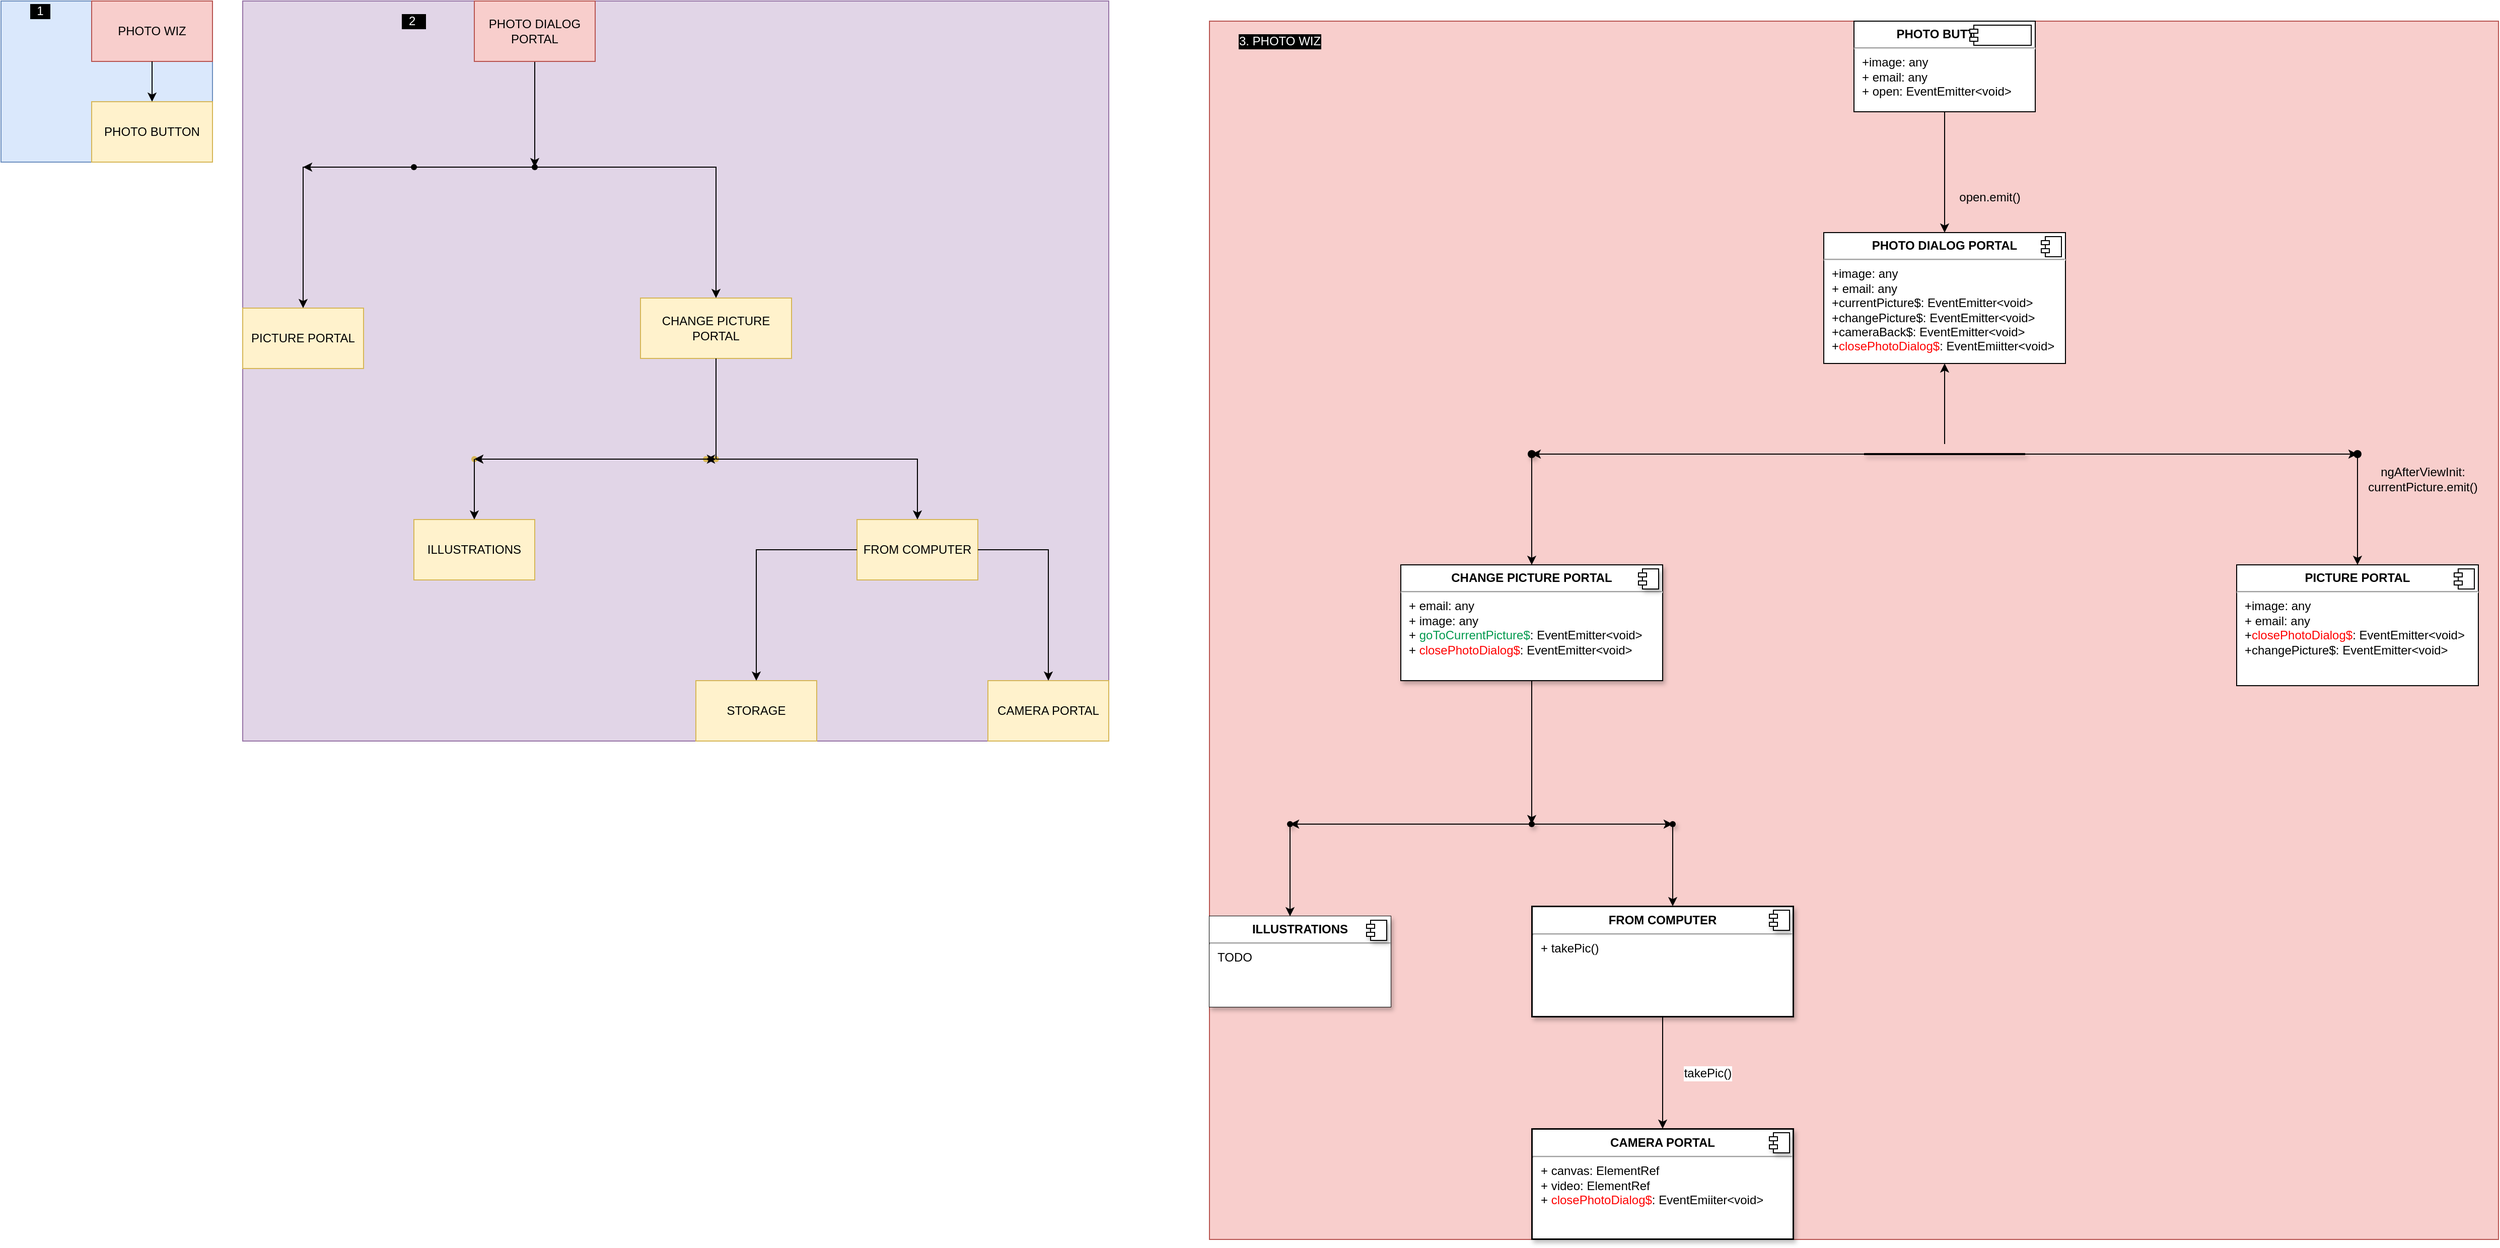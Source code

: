 <mxfile version="20.2.0" type="github">
  <diagram id="lw5i8QtX4dQuSb70vj7V" name="Page-1">
    <mxGraphModel dx="2857" dy="2926" grid="1" gridSize="10" guides="1" tooltips="1" connect="1" arrows="1" fold="1" page="1" pageScale="1" pageWidth="827" pageHeight="1169" math="0" shadow="0">
      <root>
        <mxCell id="0" />
        <mxCell id="1" parent="0" />
        <mxCell id="yRkZCYxUQJh_YMU4unO6-49" value="" style="group;fillColor=#dae8fc;strokeColor=#6c8ebf;" parent="1" vertex="1" connectable="0">
          <mxGeometry x="20" y="-1080" width="210" height="160" as="geometry" />
        </mxCell>
        <mxCell id="yRkZCYxUQJh_YMU4unO6-11" value="" style="group" parent="yRkZCYxUQJh_YMU4unO6-49" vertex="1" connectable="0">
          <mxGeometry x="90" width="120" height="160" as="geometry" />
        </mxCell>
        <mxCell id="yRkZCYxUQJh_YMU4unO6-1" value="PHOTO WIZ" style="rounded=0;whiteSpace=wrap;html=1;fillColor=#f8cecc;strokeColor=#b85450;" parent="yRkZCYxUQJh_YMU4unO6-11" vertex="1">
          <mxGeometry width="120" height="60" as="geometry" />
        </mxCell>
        <mxCell id="yRkZCYxUQJh_YMU4unO6-6" value="PHOTO BUTTON" style="rounded=0;whiteSpace=wrap;html=1;fillColor=#fff2cc;strokeColor=#d6b656;" parent="yRkZCYxUQJh_YMU4unO6-11" vertex="1">
          <mxGeometry y="100" width="120" height="60" as="geometry" />
        </mxCell>
        <mxCell id="yRkZCYxUQJh_YMU4unO6-10" value="" style="edgeStyle=orthogonalEdgeStyle;rounded=0;orthogonalLoop=1;jettySize=auto;html=1;" parent="yRkZCYxUQJh_YMU4unO6-11" source="yRkZCYxUQJh_YMU4unO6-1" target="yRkZCYxUQJh_YMU4unO6-6" edge="1">
          <mxGeometry relative="1" as="geometry" />
        </mxCell>
        <UserObject label="&amp;nbsp; 1&amp;nbsp;&amp;nbsp;" placeholders="1" name="Variable" id="yRkZCYxUQJh_YMU4unO6-48">
          <mxCell style="text;html=1;strokeColor=none;fillColor=none;align=center;verticalAlign=middle;whiteSpace=wrap;overflow=hidden;labelBackgroundColor=#000000;fontColor=#FFFFFF;" parent="yRkZCYxUQJh_YMU4unO6-49" vertex="1">
            <mxGeometry x="-1" width="80" height="20" as="geometry" />
          </mxCell>
        </UserObject>
        <mxCell id="MCKepF7jxaLDnUqAr4PV-60" value="" style="group;fillColor=#e1d5e7;strokeColor=#9673a6;" parent="1" vertex="1" connectable="0">
          <mxGeometry x="260" y="-1080" width="860" height="735" as="geometry" />
        </mxCell>
        <mxCell id="MCKepF7jxaLDnUqAr4PV-33" value="CAMERA PORTAL" style="whiteSpace=wrap;html=1;fillColor=#fff2cc;strokeColor=#d6b656;sketch=0;rounded=0;" parent="MCKepF7jxaLDnUqAr4PV-60" vertex="1">
          <mxGeometry x="740" y="675" width="120" height="60" as="geometry" />
        </mxCell>
        <mxCell id="MCKepF7jxaLDnUqAr4PV-23" value="FROM COMPUTER" style="whiteSpace=wrap;html=1;fillColor=#fff2cc;strokeColor=#d6b656;sketch=0;rounded=0;" parent="MCKepF7jxaLDnUqAr4PV-60" vertex="1">
          <mxGeometry x="610" y="515" width="120" height="60" as="geometry" />
        </mxCell>
        <mxCell id="MCKepF7jxaLDnUqAr4PV-34" value="" style="edgeStyle=orthogonalEdgeStyle;rounded=0;orthogonalLoop=1;jettySize=auto;html=1;fontColor=#FFFFFF;" parent="MCKepF7jxaLDnUqAr4PV-60" source="MCKepF7jxaLDnUqAr4PV-23" target="MCKepF7jxaLDnUqAr4PV-33" edge="1">
          <mxGeometry relative="1" as="geometry" />
        </mxCell>
        <mxCell id="yRkZCYxUQJh_YMU4unO6-18" value="" style="shape=waypoint;sketch=0;size=6;pointerEvents=1;points=[];fillColor=default;resizable=0;rotatable=0;perimeter=centerPerimeter;snapToPoint=1;rounded=0;" parent="MCKepF7jxaLDnUqAr4PV-60" vertex="1">
          <mxGeometry x="270" y="145" width="40" height="40" as="geometry" />
        </mxCell>
        <mxCell id="yRkZCYxUQJh_YMU4unO6-19" value="" style="edgeStyle=orthogonalEdgeStyle;rounded=0;orthogonalLoop=1;jettySize=auto;html=1;" parent="MCKepF7jxaLDnUqAr4PV-60" source="yRkZCYxUQJh_YMU4unO6-3" target="yRkZCYxUQJh_YMU4unO6-18" edge="1">
          <mxGeometry relative="1" as="geometry" />
        </mxCell>
        <mxCell id="yRkZCYxUQJh_YMU4unO6-22" value="" style="shape=waypoint;sketch=0;size=6;pointerEvents=1;points=[];fillColor=default;resizable=0;rotatable=0;perimeter=centerPerimeter;snapToPoint=1;rounded=0;" parent="MCKepF7jxaLDnUqAr4PV-60" vertex="1">
          <mxGeometry x="150" y="145" width="40" height="40" as="geometry" />
        </mxCell>
        <mxCell id="yRkZCYxUQJh_YMU4unO6-23" value="" style="edgeStyle=orthogonalEdgeStyle;rounded=0;orthogonalLoop=1;jettySize=auto;html=1;" parent="MCKepF7jxaLDnUqAr4PV-60" source="yRkZCYxUQJh_YMU4unO6-18" edge="1">
          <mxGeometry relative="1" as="geometry">
            <mxPoint x="60" y="165" as="targetPoint" />
          </mxGeometry>
        </mxCell>
        <mxCell id="yRkZCYxUQJh_YMU4unO6-34" value="PICTURE PORTAL" style="rounded=0;whiteSpace=wrap;html=1;sketch=0;fillColor=#fff2cc;strokeColor=#d6b656;" parent="MCKepF7jxaLDnUqAr4PV-60" vertex="1">
          <mxGeometry y="305" width="120" height="60" as="geometry" />
        </mxCell>
        <mxCell id="yRkZCYxUQJh_YMU4unO6-35" value="" style="edgeStyle=orthogonalEdgeStyle;rounded=0;orthogonalLoop=1;jettySize=auto;html=1;" parent="MCKepF7jxaLDnUqAr4PV-60" source="yRkZCYxUQJh_YMU4unO6-22" target="yRkZCYxUQJh_YMU4unO6-34" edge="1">
          <mxGeometry relative="1" as="geometry" />
        </mxCell>
        <UserObject label="&amp;nbsp; 2&amp;nbsp; &amp;nbsp;" placeholders="1" name="Variable" id="yRkZCYxUQJh_YMU4unO6-50">
          <mxCell style="text;html=1;strokeColor=none;fillColor=none;align=center;verticalAlign=middle;whiteSpace=wrap;overflow=hidden;labelBackgroundColor=#000000;fontColor=#FFFFFF;border-radius:50%;labelBorderColor=none;" parent="MCKepF7jxaLDnUqAr4PV-60" vertex="1">
            <mxGeometry x="130" width="80" height="40" as="geometry" />
          </mxCell>
        </UserObject>
        <mxCell id="yRkZCYxUQJh_YMU4unO6-3" value="PHOTO DIALOG PORTAL" style="rounded=0;whiteSpace=wrap;html=1;fillColor=#f8cecc;strokeColor=#b85450;" parent="MCKepF7jxaLDnUqAr4PV-60" vertex="1">
          <mxGeometry x="230" width="120" height="60" as="geometry" />
        </mxCell>
        <mxCell id="yRkZCYxUQJh_YMU4unO6-36" value="CHANGE PICTURE PORTAL" style="whiteSpace=wrap;html=1;sketch=0;rounded=0;fillColor=#fff2cc;strokeColor=#d6b656;" parent="MCKepF7jxaLDnUqAr4PV-60" vertex="1">
          <mxGeometry x="395" y="295" width="150" height="60" as="geometry" />
        </mxCell>
        <mxCell id="yRkZCYxUQJh_YMU4unO6-37" value="" style="edgeStyle=orthogonalEdgeStyle;rounded=0;orthogonalLoop=1;jettySize=auto;html=1;" parent="MCKepF7jxaLDnUqAr4PV-60" source="yRkZCYxUQJh_YMU4unO6-18" target="yRkZCYxUQJh_YMU4unO6-36" edge="1">
          <mxGeometry relative="1" as="geometry" />
        </mxCell>
        <mxCell id="MCKepF7jxaLDnUqAr4PV-19" value="" style="shape=waypoint;sketch=0;size=6;pointerEvents=1;points=[];fillColor=#fff2cc;resizable=0;rotatable=0;perimeter=centerPerimeter;snapToPoint=1;strokeColor=#d6b656;rounded=0;" parent="MCKepF7jxaLDnUqAr4PV-60" vertex="1">
          <mxGeometry x="440" y="435" width="40" height="40" as="geometry" />
        </mxCell>
        <mxCell id="MCKepF7jxaLDnUqAr4PV-20" value="" style="edgeStyle=orthogonalEdgeStyle;rounded=0;orthogonalLoop=1;jettySize=auto;html=1;fontColor=#FFFFFF;startArrow=none;" parent="MCKepF7jxaLDnUqAr4PV-60" source="MCKepF7jxaLDnUqAr4PV-21" target="MCKepF7jxaLDnUqAr4PV-19" edge="1">
          <mxGeometry relative="1" as="geometry" />
        </mxCell>
        <mxCell id="MCKepF7jxaLDnUqAr4PV-21" value="" style="shape=waypoint;sketch=0;size=6;pointerEvents=1;points=[];fillColor=#fff2cc;resizable=0;rotatable=0;perimeter=centerPerimeter;snapToPoint=1;strokeColor=#d6b656;rounded=0;" parent="MCKepF7jxaLDnUqAr4PV-60" vertex="1">
          <mxGeometry x="450" y="435" width="40" height="40" as="geometry" />
        </mxCell>
        <mxCell id="MCKepF7jxaLDnUqAr4PV-22" value="" style="edgeStyle=orthogonalEdgeStyle;rounded=0;orthogonalLoop=1;jettySize=auto;html=1;fontColor=#FFFFFF;" parent="MCKepF7jxaLDnUqAr4PV-60" source="MCKepF7jxaLDnUqAr4PV-19" target="MCKepF7jxaLDnUqAr4PV-21" edge="1">
          <mxGeometry relative="1" as="geometry" />
        </mxCell>
        <mxCell id="MCKepF7jxaLDnUqAr4PV-24" value="" style="edgeStyle=orthogonalEdgeStyle;rounded=0;orthogonalLoop=1;jettySize=auto;html=1;fontColor=#FFFFFF;" parent="MCKepF7jxaLDnUqAr4PV-60" source="MCKepF7jxaLDnUqAr4PV-21" target="MCKepF7jxaLDnUqAr4PV-23" edge="1">
          <mxGeometry relative="1" as="geometry" />
        </mxCell>
        <mxCell id="MCKepF7jxaLDnUqAr4PV-57" value="" style="edgeStyle=orthogonalEdgeStyle;rounded=0;orthogonalLoop=1;jettySize=auto;html=1;fontColor=#FFFFFF;endArrow=none;" parent="MCKepF7jxaLDnUqAr4PV-60" source="yRkZCYxUQJh_YMU4unO6-36" target="MCKepF7jxaLDnUqAr4PV-21" edge="1">
          <mxGeometry relative="1" as="geometry">
            <mxPoint x="695" y="-390" as="sourcePoint" />
            <mxPoint x="690" y="-275" as="targetPoint" />
          </mxGeometry>
        </mxCell>
        <mxCell id="MCKepF7jxaLDnUqAr4PV-29" value="ILLUSTRATIONS" style="whiteSpace=wrap;html=1;fillColor=#fff2cc;strokeColor=#d6b656;sketch=0;rounded=0;" parent="MCKepF7jxaLDnUqAr4PV-60" vertex="1">
          <mxGeometry x="170" y="515" width="120" height="60" as="geometry" />
        </mxCell>
        <mxCell id="MCKepF7jxaLDnUqAr4PV-25" value="" style="shape=waypoint;sketch=0;size=6;pointerEvents=1;points=[];fillColor=#fff2cc;resizable=0;rotatable=0;perimeter=centerPerimeter;snapToPoint=1;strokeColor=#d6b656;rounded=0;" parent="MCKepF7jxaLDnUqAr4PV-60" vertex="1">
          <mxGeometry x="210" y="435" width="40" height="40" as="geometry" />
        </mxCell>
        <mxCell id="MCKepF7jxaLDnUqAr4PV-26" value="" style="edgeStyle=orthogonalEdgeStyle;rounded=0;orthogonalLoop=1;jettySize=auto;html=1;fontColor=#FFFFFF;" parent="MCKepF7jxaLDnUqAr4PV-60" source="MCKepF7jxaLDnUqAr4PV-19" target="MCKepF7jxaLDnUqAr4PV-25" edge="1">
          <mxGeometry relative="1" as="geometry" />
        </mxCell>
        <mxCell id="MCKepF7jxaLDnUqAr4PV-30" value="" style="edgeStyle=orthogonalEdgeStyle;rounded=0;orthogonalLoop=1;jettySize=auto;html=1;fontColor=#FFFFFF;" parent="MCKepF7jxaLDnUqAr4PV-60" source="MCKepF7jxaLDnUqAr4PV-25" target="MCKepF7jxaLDnUqAr4PV-29" edge="1">
          <mxGeometry relative="1" as="geometry" />
        </mxCell>
        <mxCell id="MCKepF7jxaLDnUqAr4PV-58" value="STORAGE" style="whiteSpace=wrap;html=1;fillColor=#fff2cc;strokeColor=#d6b656;sketch=0;rounded=0;" parent="MCKepF7jxaLDnUqAr4PV-60" vertex="1">
          <mxGeometry x="450" y="675" width="120" height="60" as="geometry" />
        </mxCell>
        <mxCell id="MCKepF7jxaLDnUqAr4PV-59" value="" style="edgeStyle=orthogonalEdgeStyle;rounded=0;orthogonalLoop=1;jettySize=auto;html=1;fontColor=#FFFFFF;" parent="MCKepF7jxaLDnUqAr4PV-60" source="MCKepF7jxaLDnUqAr4PV-23" target="MCKepF7jxaLDnUqAr4PV-58" edge="1">
          <mxGeometry relative="1" as="geometry" />
        </mxCell>
        <mxCell id="nkrGPRv2GLRUmyk9xnYc-36" value="" style="group;fillColor=#f8cecc;strokeColor=#b85450;" vertex="1" connectable="0" parent="1">
          <mxGeometry x="1220" y="-1060" width="1280" height="1210" as="geometry" />
        </mxCell>
        <mxCell id="nkrGPRv2GLRUmyk9xnYc-2" value="&lt;p style=&quot;margin:0px;margin-top:6px;text-align:center;&quot;&gt;&lt;b&gt;PHOTO BUTTON&lt;/b&gt;&lt;/p&gt;&lt;hr&gt;&lt;p style=&quot;margin:0px;margin-left:8px;&quot;&gt;+image: any&lt;br&gt;+ email: any&lt;/p&gt;&lt;p style=&quot;margin:0px;margin-left:8px;&quot;&gt;+ open: EventEmitter&amp;lt;void&amp;gt;&lt;/p&gt;&lt;p style=&quot;margin:0px;margin-left:8px;&quot;&gt;&lt;br&gt;&lt;/p&gt;" style="align=left;overflow=fill;html=1;dropTarget=0;" vertex="1" parent="nkrGPRv2GLRUmyk9xnYc-36">
          <mxGeometry x="640" width="180" height="90" as="geometry" />
        </mxCell>
        <mxCell id="nkrGPRv2GLRUmyk9xnYc-3" value="" style="shape=component;jettyWidth=8;jettyHeight=4;" vertex="1" parent="nkrGPRv2GLRUmyk9xnYc-2">
          <mxGeometry x="1" width="61" height="20" relative="1" as="geometry">
            <mxPoint x="-65" y="4" as="offset" />
          </mxGeometry>
        </mxCell>
        <mxCell id="nkrGPRv2GLRUmyk9xnYc-4" value="&lt;p style=&quot;margin:0px;margin-top:6px;text-align:center;&quot;&gt;&lt;b&gt;PHOTO DIALOG PORTAL&lt;/b&gt;&lt;/p&gt;&lt;hr&gt;&lt;p style=&quot;margin: 0px 0px 0px 8px;&quot;&gt;+image: any&lt;br&gt;+ email: any&lt;/p&gt;&lt;p style=&quot;margin: 0px 0px 0px 8px;&quot;&gt;+currentPicture$: EventEmitter&amp;lt;void&amp;gt;&lt;/p&gt;&lt;p style=&quot;margin: 0px 0px 0px 8px;&quot;&gt;+changePicture$: EventEmitter&amp;lt;void&amp;gt;&lt;/p&gt;&lt;p style=&quot;margin: 0px 0px 0px 8px;&quot;&gt;+cameraBack$: EventEmitter&amp;lt;void&amp;gt;&lt;/p&gt;&lt;p style=&quot;margin: 0px 0px 0px 8px;&quot;&gt;+&lt;font color=&quot;#ff0000&quot;&gt;closePhotoDialog$&lt;/font&gt;: EventEmiitter&amp;lt;void&amp;gt;&lt;/p&gt;" style="align=left;overflow=fill;html=1;dropTarget=0;" vertex="1" parent="nkrGPRv2GLRUmyk9xnYc-36">
          <mxGeometry x="610" y="210" width="240" height="130" as="geometry" />
        </mxCell>
        <mxCell id="nkrGPRv2GLRUmyk9xnYc-5" value="" style="shape=component;jettyWidth=8;jettyHeight=4;" vertex="1" parent="nkrGPRv2GLRUmyk9xnYc-4">
          <mxGeometry x="1" width="20" height="20" relative="1" as="geometry">
            <mxPoint x="-24" y="4" as="offset" />
          </mxGeometry>
        </mxCell>
        <mxCell id="nkrGPRv2GLRUmyk9xnYc-1" value="" style="edgeStyle=orthogonalEdgeStyle;rounded=0;orthogonalLoop=1;jettySize=auto;html=1;" edge="1" parent="nkrGPRv2GLRUmyk9xnYc-36" source="nkrGPRv2GLRUmyk9xnYc-2" target="nkrGPRv2GLRUmyk9xnYc-4">
          <mxGeometry relative="1" as="geometry" />
        </mxCell>
        <mxCell id="nkrGPRv2GLRUmyk9xnYc-6" value="open.emit()" style="text;html=1;align=center;verticalAlign=middle;whiteSpace=wrap;rounded=0;" vertex="1" parent="nkrGPRv2GLRUmyk9xnYc-36">
          <mxGeometry x="740" y="160" width="70" height="30" as="geometry" />
        </mxCell>
        <mxCell id="nkrGPRv2GLRUmyk9xnYc-7" value="&lt;p style=&quot;margin:0px;margin-top:6px;text-align:center;&quot;&gt;&lt;b&gt;PICTURE PORTAL&lt;/b&gt;&lt;/p&gt;&lt;hr&gt;&lt;p style=&quot;margin:0px;margin-left:8px;&quot;&gt;+image: any&lt;br&gt;+ email: any&lt;/p&gt;&lt;p style=&quot;margin:0px;margin-left:8px;&quot;&gt;+&lt;font color=&quot;#ff0000&quot;&gt;closePhotoDialog$&lt;/font&gt;: EventEmitter&amp;lt;void&amp;gt;&lt;/p&gt;&lt;p style=&quot;margin:0px;margin-left:8px;&quot;&gt;+changePicture$: EventEmitter&amp;lt;void&amp;gt;&lt;/p&gt;&lt;p style=&quot;margin:0px;margin-left:8px;&quot;&gt;&lt;br&gt;&lt;/p&gt;" style="align=left;overflow=fill;html=1;dropTarget=0;" vertex="1" parent="nkrGPRv2GLRUmyk9xnYc-36">
          <mxGeometry x="1020" y="540" width="240" height="120" as="geometry" />
        </mxCell>
        <mxCell id="nkrGPRv2GLRUmyk9xnYc-8" value="" style="shape=component;jettyWidth=8;jettyHeight=4;" vertex="1" parent="nkrGPRv2GLRUmyk9xnYc-7">
          <mxGeometry x="1" width="20" height="20" relative="1" as="geometry">
            <mxPoint x="-24" y="4" as="offset" />
          </mxGeometry>
        </mxCell>
        <mxCell id="nkrGPRv2GLRUmyk9xnYc-9" value="ngAfterViewInit: currentPicture.emit()" style="text;html=1;align=center;verticalAlign=middle;whiteSpace=wrap;rounded=0;" vertex="1" parent="nkrGPRv2GLRUmyk9xnYc-36">
          <mxGeometry x="1130" y="440" width="150" height="30" as="geometry" />
        </mxCell>
        <mxCell id="nkrGPRv2GLRUmyk9xnYc-11" value="" style="edgeStyle=orthogonalEdgeStyle;rounded=0;orthogonalLoop=1;jettySize=auto;html=1;" edge="1" parent="nkrGPRv2GLRUmyk9xnYc-36" source="nkrGPRv2GLRUmyk9xnYc-13" target="nkrGPRv2GLRUmyk9xnYc-4">
          <mxGeometry relative="1" as="geometry" />
        </mxCell>
        <mxCell id="nkrGPRv2GLRUmyk9xnYc-13" value="" style="line;strokeWidth=2;html=1;shadow=1;" vertex="1" parent="nkrGPRv2GLRUmyk9xnYc-36">
          <mxGeometry x="650" y="420" width="160" height="20" as="geometry" />
        </mxCell>
        <mxCell id="nkrGPRv2GLRUmyk9xnYc-14" value="" style="edgeStyle=orthogonalEdgeStyle;rounded=0;orthogonalLoop=1;jettySize=auto;html=1;" edge="1" parent="nkrGPRv2GLRUmyk9xnYc-36" source="nkrGPRv2GLRUmyk9xnYc-15" target="nkrGPRv2GLRUmyk9xnYc-7">
          <mxGeometry relative="1" as="geometry" />
        </mxCell>
        <mxCell id="nkrGPRv2GLRUmyk9xnYc-15" value="" style="shape=waypoint;sketch=0;size=6;pointerEvents=1;points=[];resizable=0;rotatable=0;perimeter=centerPerimeter;snapToPoint=1;verticalAlign=top;strokeWidth=2;labelBackgroundColor=default;spacingTop=8;" vertex="1" parent="nkrGPRv2GLRUmyk9xnYc-36">
          <mxGeometry x="1120" y="410" width="40" height="40" as="geometry" />
        </mxCell>
        <mxCell id="nkrGPRv2GLRUmyk9xnYc-10" value="" style="edgeStyle=orthogonalEdgeStyle;rounded=0;orthogonalLoop=1;jettySize=auto;html=1;" edge="1" parent="nkrGPRv2GLRUmyk9xnYc-36" source="nkrGPRv2GLRUmyk9xnYc-13" target="nkrGPRv2GLRUmyk9xnYc-15">
          <mxGeometry relative="1" as="geometry" />
        </mxCell>
        <mxCell id="nkrGPRv2GLRUmyk9xnYc-17" value="&lt;p style=&quot;margin: 6px 0px 0px; text-align: center; font-size: 12px;&quot;&gt;&lt;b style=&quot;&quot;&gt;&lt;font style=&quot;font-size: 12px;&quot;&gt;CHANGE PICTURE PORTAL&lt;/font&gt;&lt;/b&gt;&lt;/p&gt;&lt;hr style=&quot;font-size: 12px;&quot;&gt;&lt;p style=&quot;margin: 0px 0px 0px 8px; font-size: 12px;&quot;&gt;&lt;font style=&quot;font-size: 12px;&quot;&gt;+ email: any&lt;br&gt;+ image: any&lt;/font&gt;&lt;/p&gt;&lt;p style=&quot;margin: 0px 0px 0px 8px; font-size: 12px;&quot;&gt;&lt;font style=&quot;font-size: 12px;&quot;&gt;+&amp;nbsp;&lt;font color=&quot;#00994d&quot;&gt;goToCurrentPicture$&lt;/font&gt;: EventEmitter&amp;lt;void&amp;gt;&lt;/font&gt;&lt;/p&gt;&lt;p style=&quot;margin: 0px 0px 0px 8px; font-size: 12px;&quot;&gt;&lt;font style=&quot;font-size: 12px;&quot;&gt;+ &lt;font color=&quot;#ff0000&quot;&gt;closePhotoDialog$&lt;/font&gt;: EventEmitter&amp;lt;void&amp;gt;&lt;/font&gt;&lt;/p&gt;" style="align=left;overflow=fill;html=1;dropTarget=0;shadow=1;fontFamily=Helvetica;fontSize=11;" vertex="1" parent="nkrGPRv2GLRUmyk9xnYc-36">
          <mxGeometry x="190" y="540" width="260" height="115" as="geometry" />
        </mxCell>
        <mxCell id="nkrGPRv2GLRUmyk9xnYc-18" value="" style="shape=component;jettyWidth=8;jettyHeight=4;shadow=1;fontFamily=Helvetica;fontSize=11;" vertex="1" parent="nkrGPRv2GLRUmyk9xnYc-17">
          <mxGeometry x="1" width="20" height="20" relative="1" as="geometry">
            <mxPoint x="-24" y="4" as="offset" />
          </mxGeometry>
        </mxCell>
        <mxCell id="nkrGPRv2GLRUmyk9xnYc-19" value="" style="edgeStyle=elbowEdgeStyle;orthogonalLoop=1;jettySize=auto;html=1;fontFamily=Helvetica;fontSize=11;fontColor=#FF0000;endArrow=classic;" edge="1" parent="nkrGPRv2GLRUmyk9xnYc-36" source="nkrGPRv2GLRUmyk9xnYc-20" target="nkrGPRv2GLRUmyk9xnYc-17">
          <mxGeometry relative="1" as="geometry" />
        </mxCell>
        <mxCell id="nkrGPRv2GLRUmyk9xnYc-20" value="" style="shape=waypoint;sketch=0;size=6;pointerEvents=1;points=[];resizable=0;rotatable=0;perimeter=centerPerimeter;snapToPoint=1;verticalAlign=top;strokeWidth=2;labelBackgroundColor=default;spacingTop=8;shadow=1;" vertex="1" parent="nkrGPRv2GLRUmyk9xnYc-36">
          <mxGeometry x="300" y="410" width="40" height="40" as="geometry" />
        </mxCell>
        <mxCell id="nkrGPRv2GLRUmyk9xnYc-12" value="" style="edgeStyle=elbowEdgeStyle;orthogonalLoop=1;jettySize=auto;html=1;fontFamily=Helvetica;fontSize=11;fontColor=#FF0000;endArrow=classic;" edge="1" parent="nkrGPRv2GLRUmyk9xnYc-36" source="nkrGPRv2GLRUmyk9xnYc-13" target="nkrGPRv2GLRUmyk9xnYc-20">
          <mxGeometry relative="1" as="geometry" />
        </mxCell>
        <mxCell id="nkrGPRv2GLRUmyk9xnYc-22" value="&lt;p style=&quot;margin:0px;margin-top:6px;text-align:center;&quot;&gt;&lt;b&gt;FROM COMPUTER&lt;/b&gt;&lt;/p&gt;&lt;hr&gt;&lt;p style=&quot;margin:0px;margin-left:8px;&quot;&gt;+ takePic()&lt;br&gt;&lt;/p&gt;" style="align=left;overflow=fill;html=1;dropTarget=0;shadow=1;fontFamily=Helvetica;fontSize=12;labelBackgroundColor=default;labelBorderColor=default;" vertex="1" parent="nkrGPRv2GLRUmyk9xnYc-36">
          <mxGeometry x="320" y="879" width="260" height="110" as="geometry" />
        </mxCell>
        <mxCell id="nkrGPRv2GLRUmyk9xnYc-23" value="" style="shape=component;jettyWidth=8;jettyHeight=4;shadow=1;fontFamily=Helvetica;fontSize=12;labelBackgroundColor=#FFFFFF;labelBorderColor=default;" vertex="1" parent="nkrGPRv2GLRUmyk9xnYc-22">
          <mxGeometry x="1" width="20" height="20" relative="1" as="geometry">
            <mxPoint x="-24" y="4" as="offset" />
          </mxGeometry>
        </mxCell>
        <mxCell id="nkrGPRv2GLRUmyk9xnYc-24" value="&lt;font color=&quot;#000000&quot;&gt;takePic()&lt;/font&gt;" style="text;html=1;align=center;verticalAlign=middle;whiteSpace=wrap;rounded=0;shadow=1;labelBackgroundColor=#FFFFFF;labelBorderColor=none;fontFamily=Helvetica;fontSize=12;" vertex="1" parent="nkrGPRv2GLRUmyk9xnYc-36">
          <mxGeometry x="460" y="1030" width="70" height="30" as="geometry" />
        </mxCell>
        <mxCell id="nkrGPRv2GLRUmyk9xnYc-25" value="&lt;p style=&quot;margin:0px;margin-top:6px;text-align:center;&quot;&gt;&lt;b&gt;CAMERA PORTAL&lt;/b&gt;&lt;/p&gt;&lt;hr&gt;&lt;p style=&quot;margin:0px;margin-left:8px;&quot;&gt;+ canvas: ElementRef&lt;br&gt;+ video: ElementRef&lt;/p&gt;&lt;p style=&quot;margin:0px;margin-left:8px;&quot;&gt;+ &lt;font color=&quot;#ff0000&quot;&gt;closePhotoDialog$&lt;/font&gt;: EventEmiiter&amp;lt;void&amp;gt;&lt;/p&gt;" style="align=left;overflow=fill;html=1;dropTarget=0;shadow=1;fontFamily=Helvetica;fontSize=12;labelBackgroundColor=default;labelBorderColor=default;" vertex="1" parent="nkrGPRv2GLRUmyk9xnYc-36">
          <mxGeometry x="320" y="1100" width="260" height="110" as="geometry" />
        </mxCell>
        <mxCell id="nkrGPRv2GLRUmyk9xnYc-26" value="" style="shape=component;jettyWidth=8;jettyHeight=4;shadow=1;fontFamily=Helvetica;fontSize=12;labelBackgroundColor=#FFFFFF;labelBorderColor=default;" vertex="1" parent="nkrGPRv2GLRUmyk9xnYc-25">
          <mxGeometry x="1" width="20" height="20" relative="1" as="geometry">
            <mxPoint x="-24" y="4" as="offset" />
          </mxGeometry>
        </mxCell>
        <mxCell id="nkrGPRv2GLRUmyk9xnYc-21" value="" style="edgeStyle=elbowEdgeStyle;orthogonalLoop=1;jettySize=auto;html=1;fontFamily=Helvetica;fontSize=12;fontColor=#000000;endArrow=classic;" edge="1" parent="nkrGPRv2GLRUmyk9xnYc-36" source="nkrGPRv2GLRUmyk9xnYc-22" target="nkrGPRv2GLRUmyk9xnYc-25">
          <mxGeometry relative="1" as="geometry" />
        </mxCell>
        <mxCell id="nkrGPRv2GLRUmyk9xnYc-29" value="" style="shape=waypoint;sketch=0;size=6;pointerEvents=1;points=[];resizable=0;rotatable=0;perimeter=centerPerimeter;snapToPoint=1;fontSize=11;align=left;shadow=1;" vertex="1" parent="nkrGPRv2GLRUmyk9xnYc-36">
          <mxGeometry x="300" y="777.5" width="40" height="40" as="geometry" />
        </mxCell>
        <mxCell id="nkrGPRv2GLRUmyk9xnYc-16" value="" style="edgeStyle=elbowEdgeStyle;orthogonalLoop=1;jettySize=auto;html=1;fontFamily=Helvetica;fontSize=12;fontColor=#000000;endArrow=classic;" edge="1" parent="nkrGPRv2GLRUmyk9xnYc-36" source="nkrGPRv2GLRUmyk9xnYc-17" target="nkrGPRv2GLRUmyk9xnYc-29">
          <mxGeometry relative="1" as="geometry" />
        </mxCell>
        <mxCell id="nkrGPRv2GLRUmyk9xnYc-30" value="" style="edgeStyle=elbowEdgeStyle;orthogonalLoop=1;jettySize=auto;html=1;fontFamily=Helvetica;fontSize=12;fontColor=#000000;endArrow=classic;" edge="1" parent="nkrGPRv2GLRUmyk9xnYc-36" source="nkrGPRv2GLRUmyk9xnYc-31" target="nkrGPRv2GLRUmyk9xnYc-22">
          <mxGeometry relative="1" as="geometry" />
        </mxCell>
        <mxCell id="nkrGPRv2GLRUmyk9xnYc-31" value="" style="shape=waypoint;sketch=0;size=6;pointerEvents=1;points=[];resizable=0;rotatable=0;perimeter=centerPerimeter;snapToPoint=1;fontSize=11;align=left;shadow=1;" vertex="1" parent="nkrGPRv2GLRUmyk9xnYc-36">
          <mxGeometry x="440" y="777.5" width="40" height="40" as="geometry" />
        </mxCell>
        <mxCell id="nkrGPRv2GLRUmyk9xnYc-27" value="" style="edgeStyle=elbowEdgeStyle;orthogonalLoop=1;jettySize=auto;html=1;fontFamily=Helvetica;fontSize=12;fontColor=#000000;endArrow=classic;" edge="1" parent="nkrGPRv2GLRUmyk9xnYc-36" source="nkrGPRv2GLRUmyk9xnYc-29" target="nkrGPRv2GLRUmyk9xnYc-31">
          <mxGeometry relative="1" as="geometry" />
        </mxCell>
        <mxCell id="nkrGPRv2GLRUmyk9xnYc-33" value="" style="shape=waypoint;sketch=0;size=6;pointerEvents=1;points=[];resizable=0;rotatable=0;perimeter=centerPerimeter;snapToPoint=1;fontSize=11;align=left;shadow=1;" vertex="1" parent="nkrGPRv2GLRUmyk9xnYc-36">
          <mxGeometry x="60" y="777.5" width="40" height="40" as="geometry" />
        </mxCell>
        <mxCell id="nkrGPRv2GLRUmyk9xnYc-28" value="" style="edgeStyle=elbowEdgeStyle;orthogonalLoop=1;jettySize=auto;html=1;fontFamily=Helvetica;fontSize=12;fontColor=#000000;endArrow=classic;" edge="1" parent="nkrGPRv2GLRUmyk9xnYc-36" source="nkrGPRv2GLRUmyk9xnYc-29" target="nkrGPRv2GLRUmyk9xnYc-33">
          <mxGeometry relative="1" as="geometry" />
        </mxCell>
        <mxCell id="nkrGPRv2GLRUmyk9xnYc-34" value="&lt;p style=&quot;margin:0px;margin-top:6px;text-align:center;&quot;&gt;&lt;b&gt;ILLUSTRATIONS&lt;/b&gt;&lt;/p&gt;&lt;hr&gt;&lt;p style=&quot;margin:0px;margin-left:8px;&quot;&gt;TODO&lt;/p&gt;" style="align=left;overflow=fill;html=1;dropTarget=0;shadow=1;labelBackgroundColor=#FFFFFF;labelBorderColor=none;fontFamily=Helvetica;fontSize=12;" vertex="1" parent="nkrGPRv2GLRUmyk9xnYc-36">
          <mxGeometry y="889" width="180" height="90" as="geometry" />
        </mxCell>
        <mxCell id="nkrGPRv2GLRUmyk9xnYc-35" value="" style="shape=component;jettyWidth=8;jettyHeight=4;shadow=1;labelBackgroundColor=#FFFFFF;labelBorderColor=none;fontFamily=Helvetica;fontSize=12;" vertex="1" parent="nkrGPRv2GLRUmyk9xnYc-34">
          <mxGeometry x="1" width="20" height="20" relative="1" as="geometry">
            <mxPoint x="-24" y="4" as="offset" />
          </mxGeometry>
        </mxCell>
        <mxCell id="nkrGPRv2GLRUmyk9xnYc-32" value="" style="edgeStyle=elbowEdgeStyle;orthogonalLoop=1;jettySize=auto;html=1;fontFamily=Helvetica;fontSize=12;fontColor=#000000;endArrow=classic;" edge="1" parent="nkrGPRv2GLRUmyk9xnYc-36" source="nkrGPRv2GLRUmyk9xnYc-33" target="nkrGPRv2GLRUmyk9xnYc-34">
          <mxGeometry relative="1" as="geometry" />
        </mxCell>
        <UserObject label="3. PHOTO WIZ" placeholders="1" name="Variable" id="nkrGPRv2GLRUmyk9xnYc-115">
          <mxCell style="text;html=1;strokeColor=none;fillColor=none;align=center;verticalAlign=middle;whiteSpace=wrap;overflow=hidden;labelBackgroundColor=#000000;fontColor=#FFFFFF;" vertex="1" parent="nkrGPRv2GLRUmyk9xnYc-36">
            <mxGeometry y="10" width="140" height="20" as="geometry" />
          </mxCell>
        </UserObject>
      </root>
    </mxGraphModel>
  </diagram>
</mxfile>
